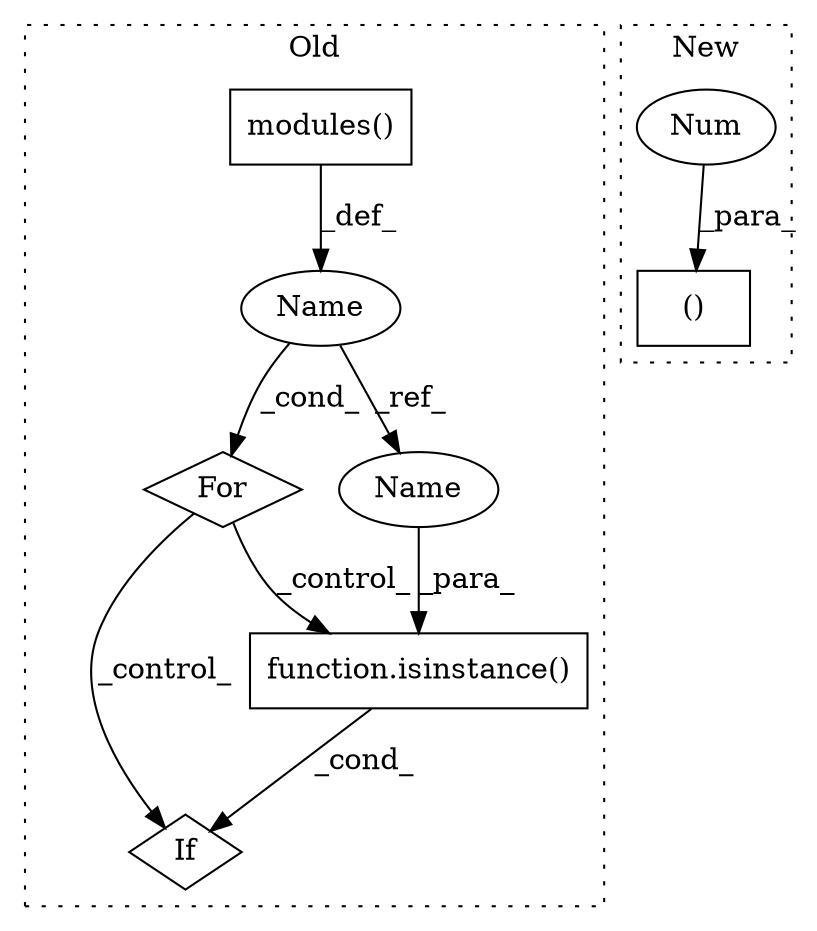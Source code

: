 digraph G {
subgraph cluster0 {
1 [label="modules()" a="75" s="3198" l="17" shape="box"];
3 [label="If" a="96" s="3233" l="3" shape="diamond"];
4 [label="For" a="107" s="3189,3215" l="4,18" shape="diamond"];
5 [label="Name" a="87" s="3193" l="1" shape="ellipse"];
7 [label="function.isinstance()" a="75" s="3236,3259" l="11,1" shape="box"];
8 [label="Name" a="87" s="3247" l="1" shape="ellipse"];
label = "Old";
style="dotted";
}
subgraph cluster1 {
2 [label="()" a="54" s="2232" l="6" shape="box"];
6 [label="Num" a="76" s="2229" l="3" shape="ellipse"];
label = "New";
style="dotted";
}
1 -> 5 [label="_def_"];
4 -> 7 [label="_control_"];
4 -> 3 [label="_control_"];
5 -> 4 [label="_cond_"];
5 -> 8 [label="_ref_"];
6 -> 2 [label="_para_"];
7 -> 3 [label="_cond_"];
8 -> 7 [label="_para_"];
}